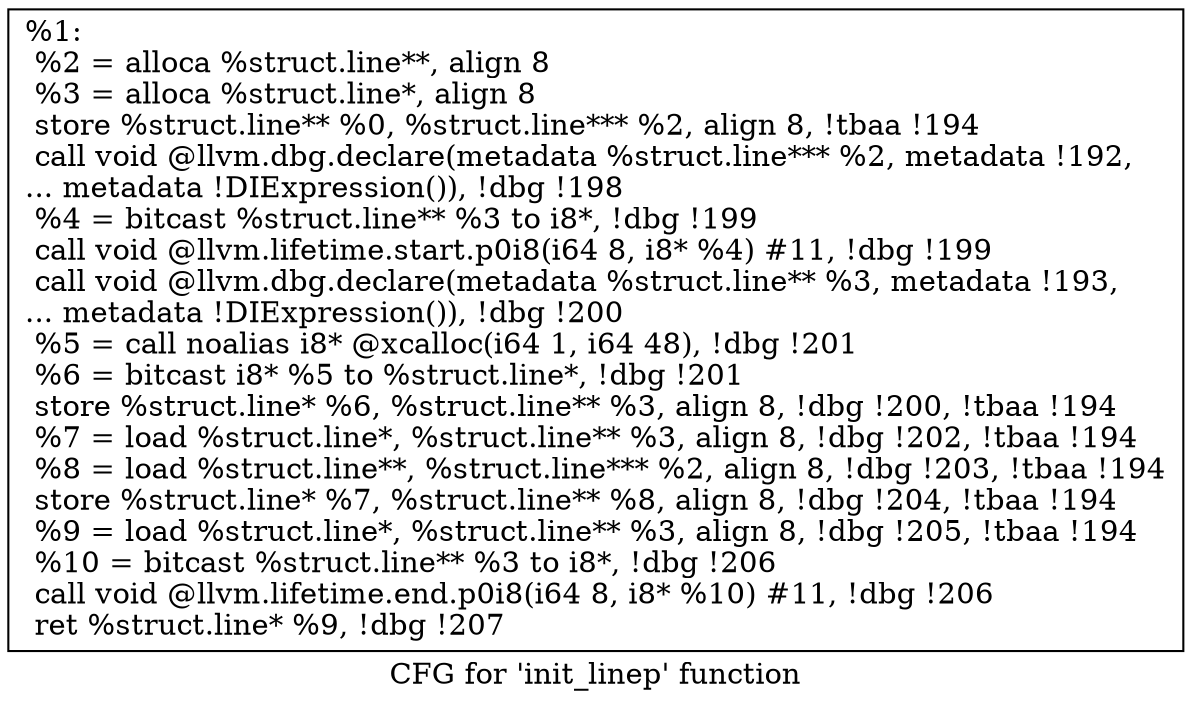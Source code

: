 digraph "CFG for 'init_linep' function" {
	label="CFG for 'init_linep' function";

	Node0x12e78d0 [shape=record,label="{%1:\l  %2 = alloca %struct.line**, align 8\l  %3 = alloca %struct.line*, align 8\l  store %struct.line** %0, %struct.line*** %2, align 8, !tbaa !194\l  call void @llvm.dbg.declare(metadata %struct.line*** %2, metadata !192,\l... metadata !DIExpression()), !dbg !198\l  %4 = bitcast %struct.line** %3 to i8*, !dbg !199\l  call void @llvm.lifetime.start.p0i8(i64 8, i8* %4) #11, !dbg !199\l  call void @llvm.dbg.declare(metadata %struct.line** %3, metadata !193,\l... metadata !DIExpression()), !dbg !200\l  %5 = call noalias i8* @xcalloc(i64 1, i64 48), !dbg !201\l  %6 = bitcast i8* %5 to %struct.line*, !dbg !201\l  store %struct.line* %6, %struct.line** %3, align 8, !dbg !200, !tbaa !194\l  %7 = load %struct.line*, %struct.line** %3, align 8, !dbg !202, !tbaa !194\l  %8 = load %struct.line**, %struct.line*** %2, align 8, !dbg !203, !tbaa !194\l  store %struct.line* %7, %struct.line** %8, align 8, !dbg !204, !tbaa !194\l  %9 = load %struct.line*, %struct.line** %3, align 8, !dbg !205, !tbaa !194\l  %10 = bitcast %struct.line** %3 to i8*, !dbg !206\l  call void @llvm.lifetime.end.p0i8(i64 8, i8* %10) #11, !dbg !206\l  ret %struct.line* %9, !dbg !207\l}"];
}
